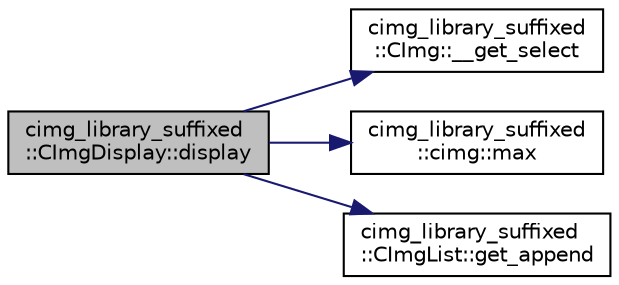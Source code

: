 digraph "cimg_library_suffixed::CImgDisplay::display"
{
  edge [fontname="Helvetica",fontsize="10",labelfontname="Helvetica",labelfontsize="10"];
  node [fontname="Helvetica",fontsize="10",shape=record];
  rankdir="LR";
  Node248 [label="cimg_library_suffixed\l::CImgDisplay::display",height=0.2,width=0.4,color="black", fillcolor="grey75", style="filled", fontcolor="black"];
  Node248 -> Node249 [color="midnightblue",fontsize="10",style="solid",fontname="Helvetica"];
  Node249 [label="cimg_library_suffixed\l::CImg::__get_select",height=0.2,width=0.4,color="black", fillcolor="white", style="filled",URL="$structcimg__library__suffixed_1_1_c_img.html#aaa07158749f6daf52edcfb4a3b86c4ef"];
  Node248 -> Node250 [color="midnightblue",fontsize="10",style="solid",fontname="Helvetica"];
  Node250 [label="cimg_library_suffixed\l::cimg::max",height=0.2,width=0.4,color="black", fillcolor="white", style="filled",URL="$namespacecimg__library__suffixed_1_1cimg.html#a4b4cabc621d732787bca13016ea8026a",tooltip="Return the maximum between four values. "];
  Node248 -> Node251 [color="midnightblue",fontsize="10",style="solid",fontname="Helvetica"];
  Node251 [label="cimg_library_suffixed\l::CImgList::get_append",height=0.2,width=0.4,color="black", fillcolor="white", style="filled",URL="$structcimg__library__suffixed_1_1_c_img_list.html#a0742de5c028207997d91cd6599262ef9",tooltip="Return a single image which is the appending of all images of the current CImgList instance..."];
}
